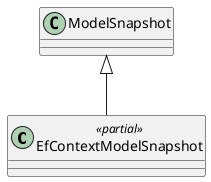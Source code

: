 @startuml
class EfContextModelSnapshot <<partial>> {
}
ModelSnapshot <|-- EfContextModelSnapshot
@enduml
